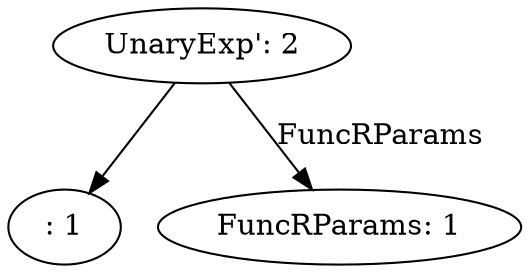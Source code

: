 digraph {
    0 [ label = "UnaryExp': 2" ]
    1 [ label = ": 1" ]
    2 [ label = "FuncRParams: 1" ]
    0 -> 1 [ label = "" ]
    0 -> 2 [ label = "FuncRParams" ]
}
